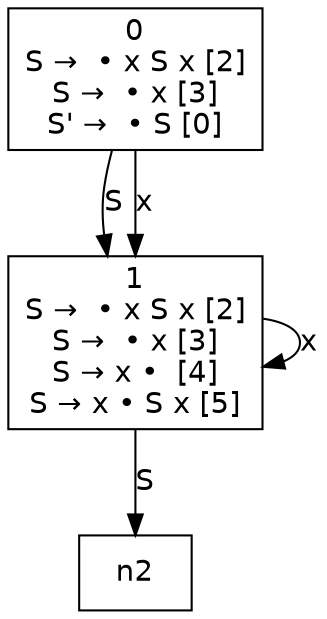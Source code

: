 digraph d{
node [fontname=Helvetica,shape=box];
edge [fontname=Helvetica];
n0 [label=<0<br />S →  • x S x [2]<br />S →  • x [3]<br />S' →  • S [0]>];
n1 [label=<1<br />S →  • x S x [2]<br />S →  • x [3]<br />S → x •  [4]<br />S → x • S x [5]>];
n0 -> n1 [label="S"];
n0 -> n1 [label="x"];
n1 -> n2 [label="S"];
n1 -> n1 [label="x"];
}